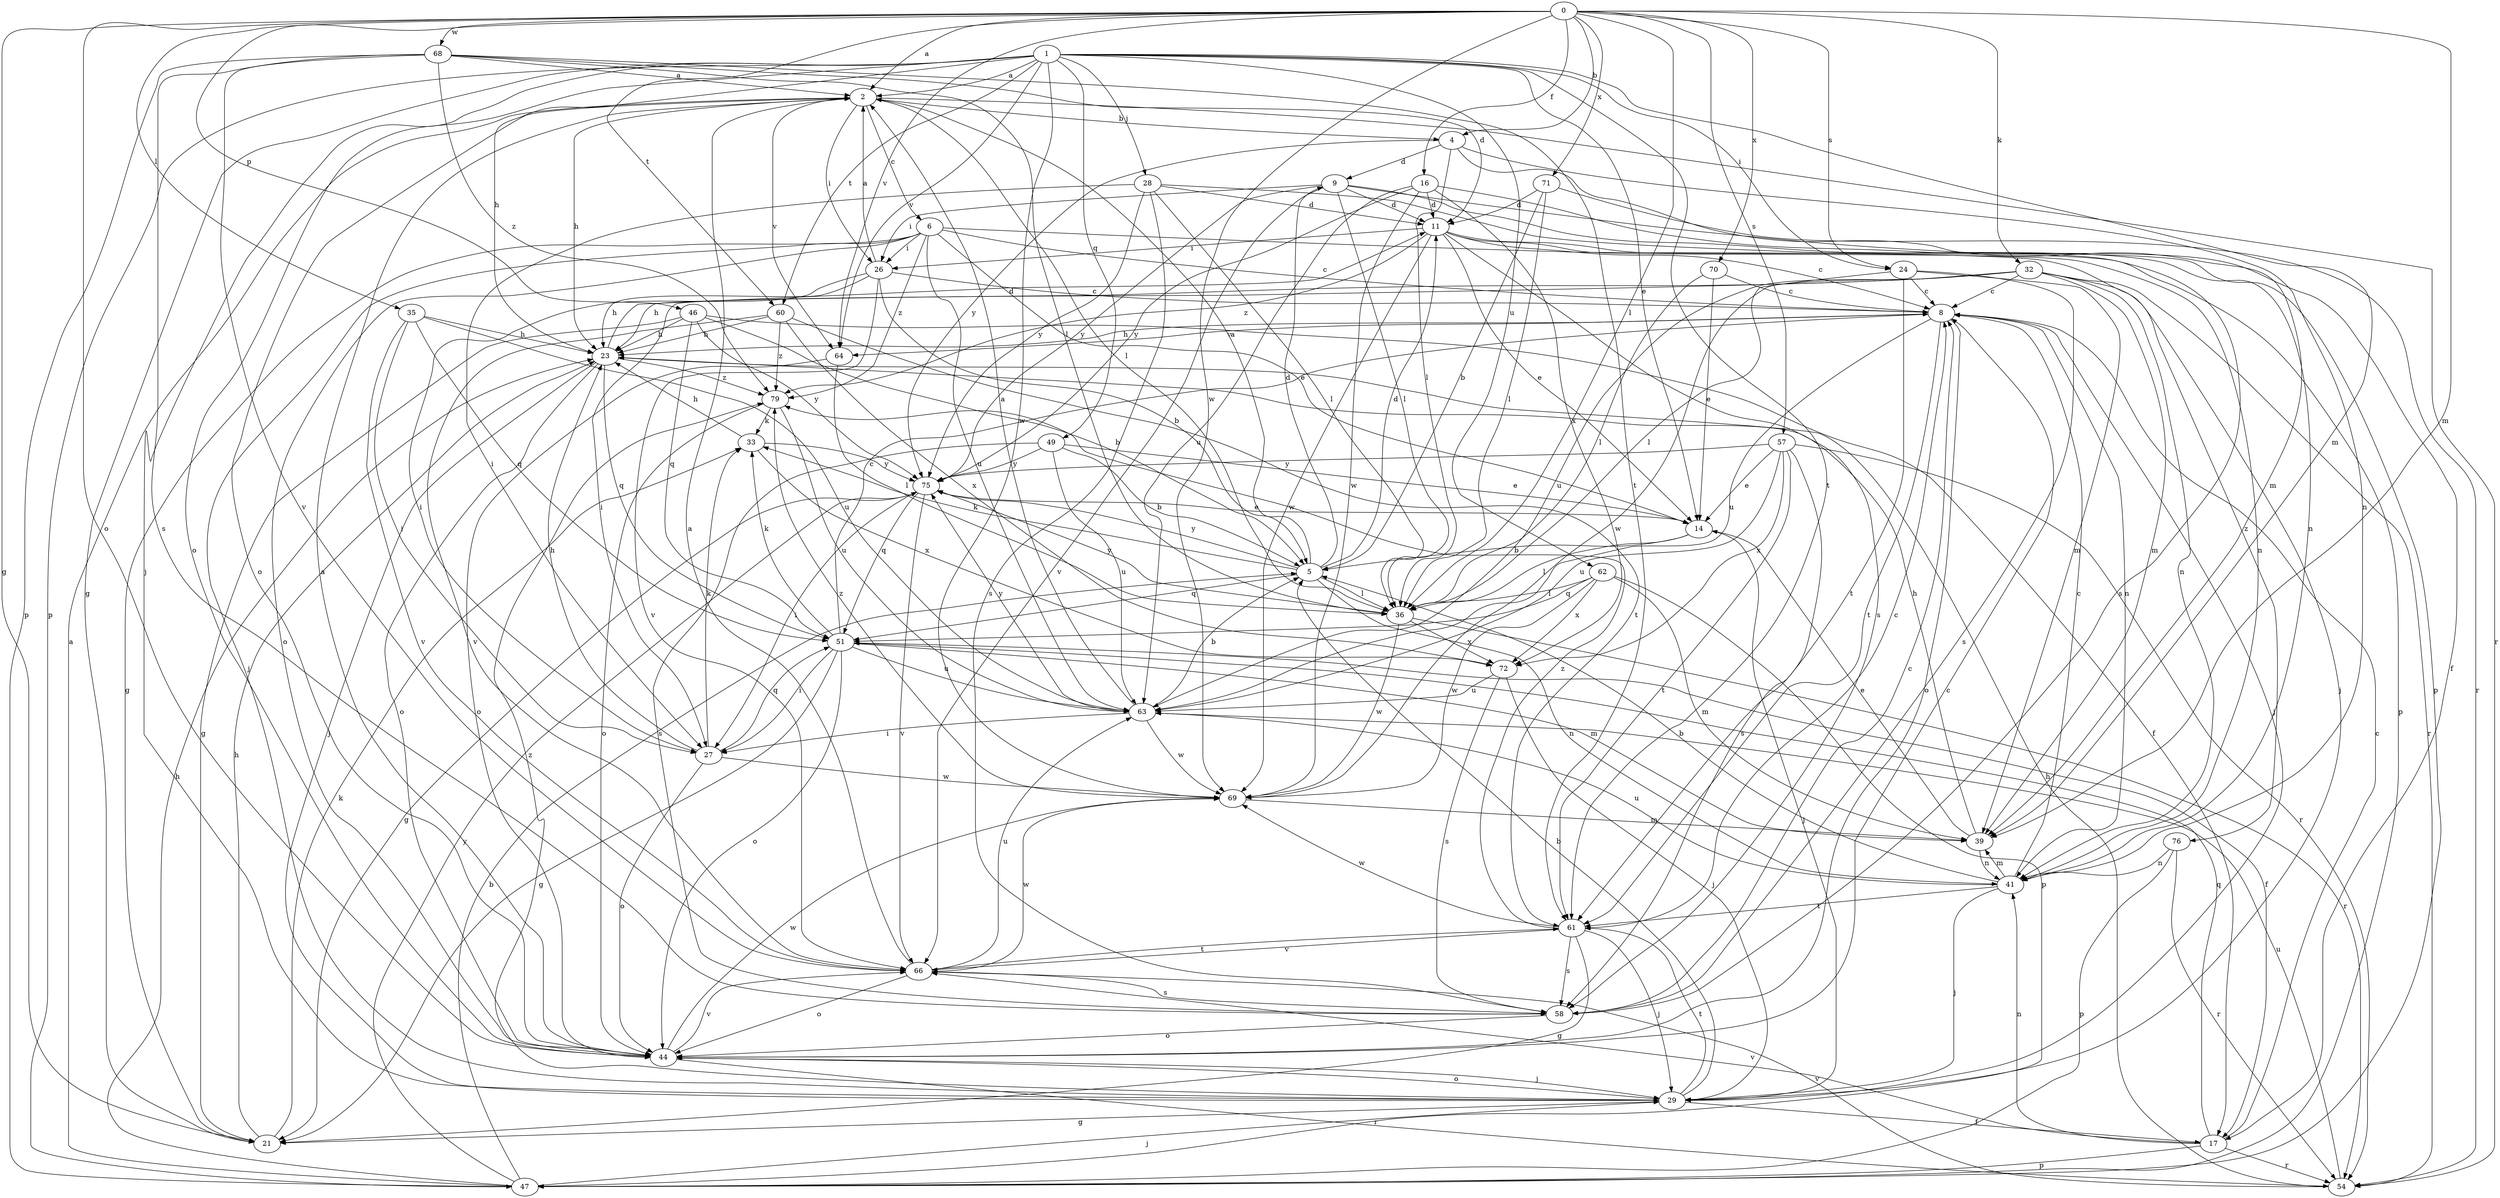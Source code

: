 strict digraph  {
0;
1;
2;
4;
5;
6;
8;
9;
11;
14;
16;
17;
21;
23;
24;
26;
27;
28;
29;
32;
33;
35;
36;
39;
41;
44;
46;
47;
49;
51;
54;
57;
58;
60;
61;
62;
63;
64;
66;
68;
69;
70;
71;
72;
75;
76;
79;
0 -> 2  [label=a];
0 -> 4  [label=b];
0 -> 16  [label=f];
0 -> 21  [label=g];
0 -> 32  [label=k];
0 -> 35  [label=l];
0 -> 36  [label=l];
0 -> 39  [label=m];
0 -> 44  [label=o];
0 -> 46  [label=p];
0 -> 57  [label=s];
0 -> 60  [label=t];
0 -> 64  [label=v];
0 -> 68  [label=w];
0 -> 69  [label=w];
0 -> 70  [label=x];
0 -> 71  [label=x];
0 -> 24  [label=s];
1 -> 2  [label=a];
1 -> 14  [label=e];
1 -> 21  [label=g];
1 -> 23  [label=h];
1 -> 24  [label=i];
1 -> 28  [label=j];
1 -> 29  [label=j];
1 -> 39  [label=m];
1 -> 44  [label=o];
1 -> 47  [label=p];
1 -> 49  [label=q];
1 -> 60  [label=t];
1 -> 61  [label=t];
1 -> 62  [label=u];
1 -> 64  [label=v];
1 -> 69  [label=w];
2 -> 4  [label=b];
2 -> 6  [label=c];
2 -> 23  [label=h];
2 -> 26  [label=i];
2 -> 36  [label=l];
2 -> 44  [label=o];
2 -> 54  [label=r];
2 -> 64  [label=v];
4 -> 9  [label=d];
4 -> 36  [label=l];
4 -> 39  [label=m];
4 -> 41  [label=n];
4 -> 75  [label=y];
5 -> 2  [label=a];
5 -> 9  [label=d];
5 -> 11  [label=d];
5 -> 33  [label=k];
5 -> 36  [label=l];
5 -> 41  [label=n];
5 -> 51  [label=q];
5 -> 75  [label=y];
6 -> 8  [label=c];
6 -> 14  [label=e];
6 -> 21  [label=g];
6 -> 26  [label=i];
6 -> 29  [label=j];
6 -> 44  [label=o];
6 -> 63  [label=u];
6 -> 76  [label=z];
6 -> 79  [label=z];
8 -> 23  [label=h];
8 -> 29  [label=j];
8 -> 41  [label=n];
8 -> 44  [label=o];
8 -> 61  [label=t];
8 -> 63  [label=u];
8 -> 64  [label=v];
9 -> 11  [label=d];
9 -> 17  [label=f];
9 -> 26  [label=i];
9 -> 36  [label=l];
9 -> 47  [label=p];
9 -> 66  [label=v];
9 -> 75  [label=y];
11 -> 8  [label=c];
11 -> 14  [label=e];
11 -> 26  [label=i];
11 -> 41  [label=n];
11 -> 47  [label=p];
11 -> 58  [label=s];
11 -> 69  [label=w];
11 -> 79  [label=z];
14 -> 5  [label=b];
14 -> 29  [label=j];
14 -> 36  [label=l];
16 -> 11  [label=d];
16 -> 58  [label=s];
16 -> 63  [label=u];
16 -> 69  [label=w];
16 -> 72  [label=x];
16 -> 75  [label=y];
17 -> 8  [label=c];
17 -> 41  [label=n];
17 -> 47  [label=p];
17 -> 51  [label=q];
17 -> 54  [label=r];
17 -> 66  [label=v];
21 -> 23  [label=h];
21 -> 33  [label=k];
23 -> 11  [label=d];
23 -> 29  [label=j];
23 -> 44  [label=o];
23 -> 51  [label=q];
23 -> 79  [label=z];
24 -> 8  [label=c];
24 -> 36  [label=l];
24 -> 39  [label=m];
24 -> 58  [label=s];
24 -> 61  [label=t];
26 -> 2  [label=a];
26 -> 5  [label=b];
26 -> 8  [label=c];
26 -> 23  [label=h];
26 -> 27  [label=i];
26 -> 66  [label=v];
27 -> 23  [label=h];
27 -> 33  [label=k];
27 -> 44  [label=o];
27 -> 51  [label=q];
27 -> 69  [label=w];
28 -> 11  [label=d];
28 -> 27  [label=i];
28 -> 36  [label=l];
28 -> 41  [label=n];
28 -> 58  [label=s];
28 -> 75  [label=y];
29 -> 5  [label=b];
29 -> 17  [label=f];
29 -> 21  [label=g];
29 -> 44  [label=o];
29 -> 61  [label=t];
29 -> 79  [label=z];
32 -> 8  [label=c];
32 -> 23  [label=h];
32 -> 27  [label=i];
32 -> 29  [label=j];
32 -> 39  [label=m];
32 -> 41  [label=n];
32 -> 54  [label=r];
32 -> 63  [label=u];
32 -> 69  [label=w];
33 -> 23  [label=h];
33 -> 72  [label=x];
33 -> 75  [label=y];
35 -> 23  [label=h];
35 -> 27  [label=i];
35 -> 51  [label=q];
35 -> 63  [label=u];
35 -> 66  [label=v];
36 -> 54  [label=r];
36 -> 69  [label=w];
36 -> 72  [label=x];
36 -> 75  [label=y];
39 -> 14  [label=e];
39 -> 23  [label=h];
39 -> 41  [label=n];
41 -> 5  [label=b];
41 -> 8  [label=c];
41 -> 29  [label=j];
41 -> 39  [label=m];
41 -> 61  [label=t];
41 -> 63  [label=u];
44 -> 2  [label=a];
44 -> 8  [label=c];
44 -> 29  [label=j];
44 -> 54  [label=r];
44 -> 66  [label=v];
44 -> 69  [label=w];
46 -> 5  [label=b];
46 -> 17  [label=f];
46 -> 21  [label=g];
46 -> 23  [label=h];
46 -> 51  [label=q];
46 -> 75  [label=y];
47 -> 2  [label=a];
47 -> 5  [label=b];
47 -> 23  [label=h];
47 -> 29  [label=j];
47 -> 75  [label=y];
49 -> 5  [label=b];
49 -> 14  [label=e];
49 -> 58  [label=s];
49 -> 63  [label=u];
49 -> 75  [label=y];
51 -> 8  [label=c];
51 -> 17  [label=f];
51 -> 21  [label=g];
51 -> 27  [label=i];
51 -> 33  [label=k];
51 -> 39  [label=m];
51 -> 44  [label=o];
51 -> 63  [label=u];
54 -> 23  [label=h];
54 -> 63  [label=u];
54 -> 66  [label=v];
57 -> 14  [label=e];
57 -> 54  [label=r];
57 -> 58  [label=s];
57 -> 61  [label=t];
57 -> 63  [label=u];
57 -> 72  [label=x];
57 -> 75  [label=y];
58 -> 8  [label=c];
58 -> 44  [label=o];
60 -> 23  [label=h];
60 -> 61  [label=t];
60 -> 66  [label=v];
60 -> 72  [label=x];
60 -> 79  [label=z];
61 -> 8  [label=c];
61 -> 21  [label=g];
61 -> 29  [label=j];
61 -> 58  [label=s];
61 -> 66  [label=v];
61 -> 69  [label=w];
61 -> 79  [label=z];
62 -> 36  [label=l];
62 -> 39  [label=m];
62 -> 47  [label=p];
62 -> 51  [label=q];
62 -> 69  [label=w];
62 -> 72  [label=x];
63 -> 2  [label=a];
63 -> 5  [label=b];
63 -> 27  [label=i];
63 -> 69  [label=w];
63 -> 75  [label=y];
64 -> 36  [label=l];
64 -> 44  [label=o];
66 -> 2  [label=a];
66 -> 44  [label=o];
66 -> 58  [label=s];
66 -> 61  [label=t];
66 -> 63  [label=u];
66 -> 69  [label=w];
68 -> 2  [label=a];
68 -> 11  [label=d];
68 -> 36  [label=l];
68 -> 47  [label=p];
68 -> 58  [label=s];
68 -> 61  [label=t];
68 -> 66  [label=v];
68 -> 79  [label=z];
69 -> 39  [label=m];
69 -> 79  [label=z];
70 -> 8  [label=c];
70 -> 14  [label=e];
70 -> 36  [label=l];
71 -> 5  [label=b];
71 -> 11  [label=d];
71 -> 36  [label=l];
71 -> 54  [label=r];
72 -> 29  [label=j];
72 -> 58  [label=s];
72 -> 63  [label=u];
75 -> 14  [label=e];
75 -> 21  [label=g];
75 -> 27  [label=i];
75 -> 51  [label=q];
75 -> 66  [label=v];
76 -> 41  [label=n];
76 -> 47  [label=p];
76 -> 54  [label=r];
79 -> 33  [label=k];
79 -> 44  [label=o];
79 -> 63  [label=u];
}
